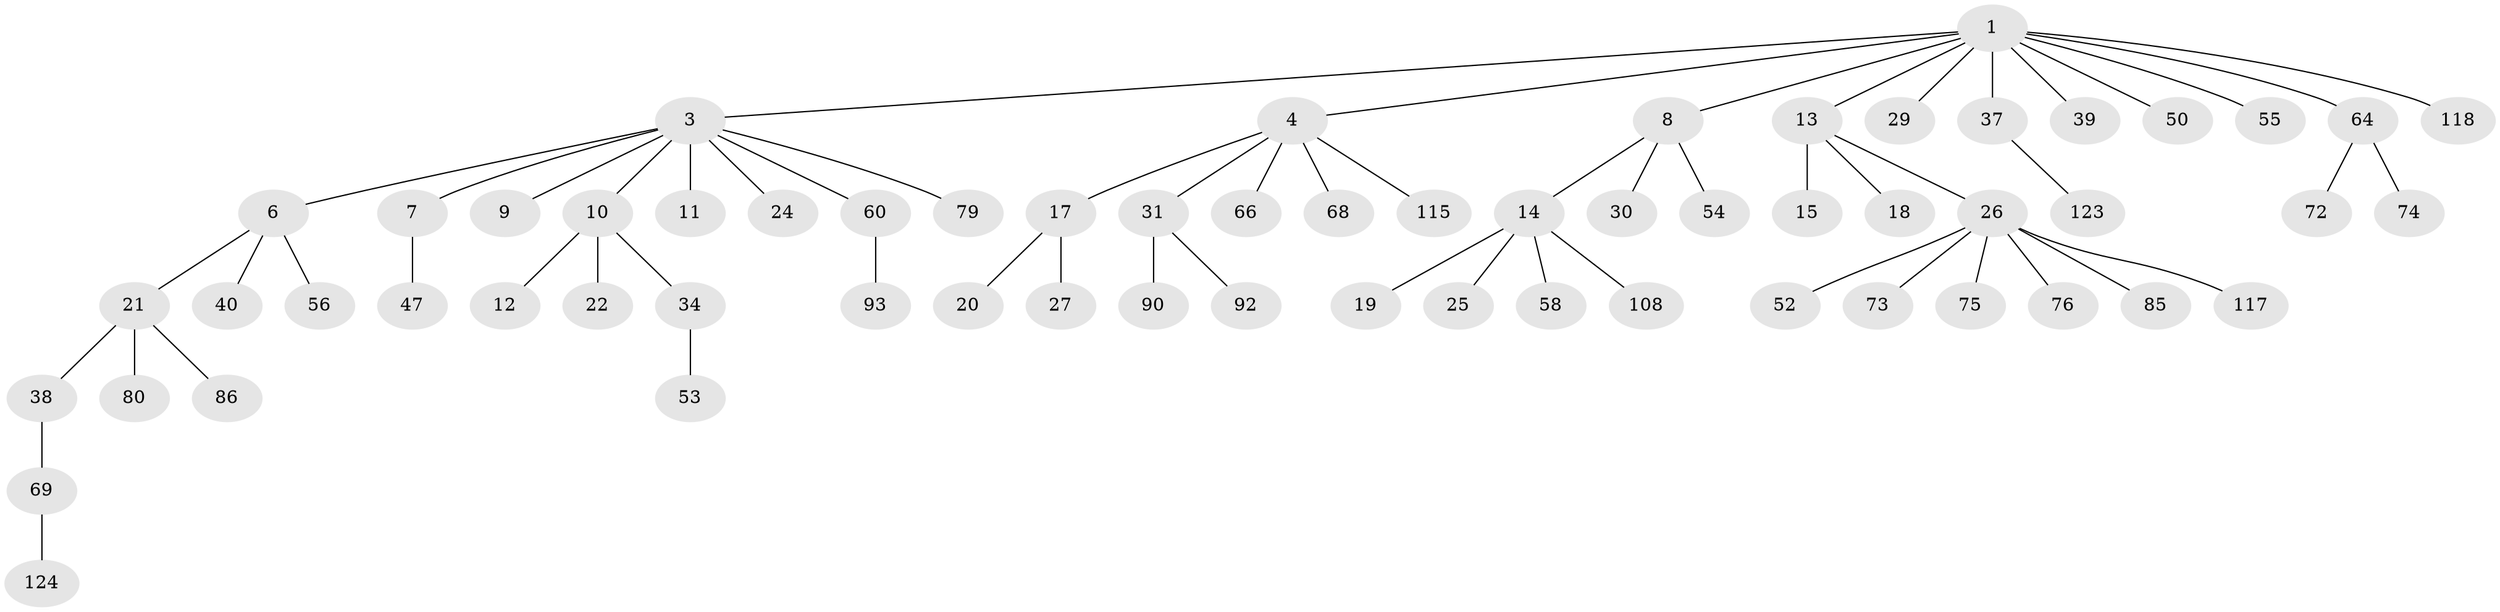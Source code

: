 // original degree distribution, {3: 0.12903225806451613, 10: 0.008064516129032258, 7: 0.016129032258064516, 5: 0.016129032258064516, 4: 0.06451612903225806, 2: 0.21774193548387097, 1: 0.532258064516129, 6: 0.016129032258064516}
// Generated by graph-tools (version 1.1) at 2025/15/03/09/25 04:15:29]
// undirected, 62 vertices, 61 edges
graph export_dot {
graph [start="1"]
  node [color=gray90,style=filled];
  1 [super="+2"];
  3 [super="+5+42"];
  4 [super="+41+71+83"];
  6 [super="+16+57+67"];
  7;
  8;
  9 [super="+106"];
  10;
  11;
  12;
  13 [super="+98+70"];
  14;
  15;
  17;
  18 [super="+82"];
  19;
  20 [super="+35+32"];
  21 [super="+23"];
  22;
  24;
  25;
  26 [super="+28+33+49"];
  27 [super="+91"];
  29;
  30 [super="+87+46"];
  31 [super="+65"];
  34;
  37;
  38;
  39;
  40 [super="+61+89"];
  47 [super="+84"];
  50;
  52;
  53;
  54 [super="+78"];
  55 [super="+104"];
  56;
  58;
  60;
  64;
  66;
  68;
  69;
  72;
  73;
  74 [super="+100"];
  75;
  76 [super="+112"];
  79;
  80;
  85 [super="+105"];
  86;
  90;
  92 [super="+120+110"];
  93 [super="+111"];
  108;
  115;
  117;
  118;
  123;
  124;
  1 -- 4;
  1 -- 118;
  1 -- 64;
  1 -- 3;
  1 -- 37;
  1 -- 39;
  1 -- 8;
  1 -- 13;
  1 -- 50;
  1 -- 55;
  1 -- 29;
  3 -- 7;
  3 -- 9;
  3 -- 11;
  3 -- 79;
  3 -- 6;
  3 -- 24;
  3 -- 10;
  3 -- 60;
  4 -- 17;
  4 -- 31;
  4 -- 115;
  4 -- 66;
  4 -- 68;
  6 -- 40;
  6 -- 56;
  6 -- 21;
  7 -- 47;
  8 -- 14;
  8 -- 30;
  8 -- 54;
  10 -- 12;
  10 -- 22;
  10 -- 34;
  13 -- 15;
  13 -- 18;
  13 -- 26;
  14 -- 19;
  14 -- 25;
  14 -- 58;
  14 -- 108;
  17 -- 20;
  17 -- 27;
  21 -- 38;
  21 -- 80;
  21 -- 86;
  26 -- 76;
  26 -- 85;
  26 -- 73;
  26 -- 117;
  26 -- 75;
  26 -- 52;
  31 -- 90;
  31 -- 92;
  34 -- 53;
  37 -- 123;
  38 -- 69;
  60 -- 93;
  64 -- 72;
  64 -- 74;
  69 -- 124;
}
